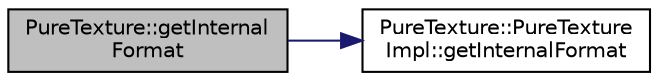 digraph "PureTexture::getInternalFormat"
{
 // LATEX_PDF_SIZE
  edge [fontname="Helvetica",fontsize="10",labelfontname="Helvetica",labelfontsize="10"];
  node [fontname="Helvetica",fontsize="10",shape=record];
  rankdir="LR";
  Node1 [label="PureTexture::getInternal\lFormat",height=0.2,width=0.4,color="black", fillcolor="grey75", style="filled", fontcolor="black",tooltip="Gets the internal texture format, including compression mode."];
  Node1 -> Node2 [color="midnightblue",fontsize="10",style="solid",fontname="Helvetica"];
  Node2 [label="PureTexture::PureTexture\lImpl::getInternalFormat",height=0.2,width=0.4,color="black", fillcolor="white", style="filled",URL="$class_pure_texture_1_1_pure_texture_impl.html#a920ac877bbbbff5fa768c77d79403e3d",tooltip=" "];
}
